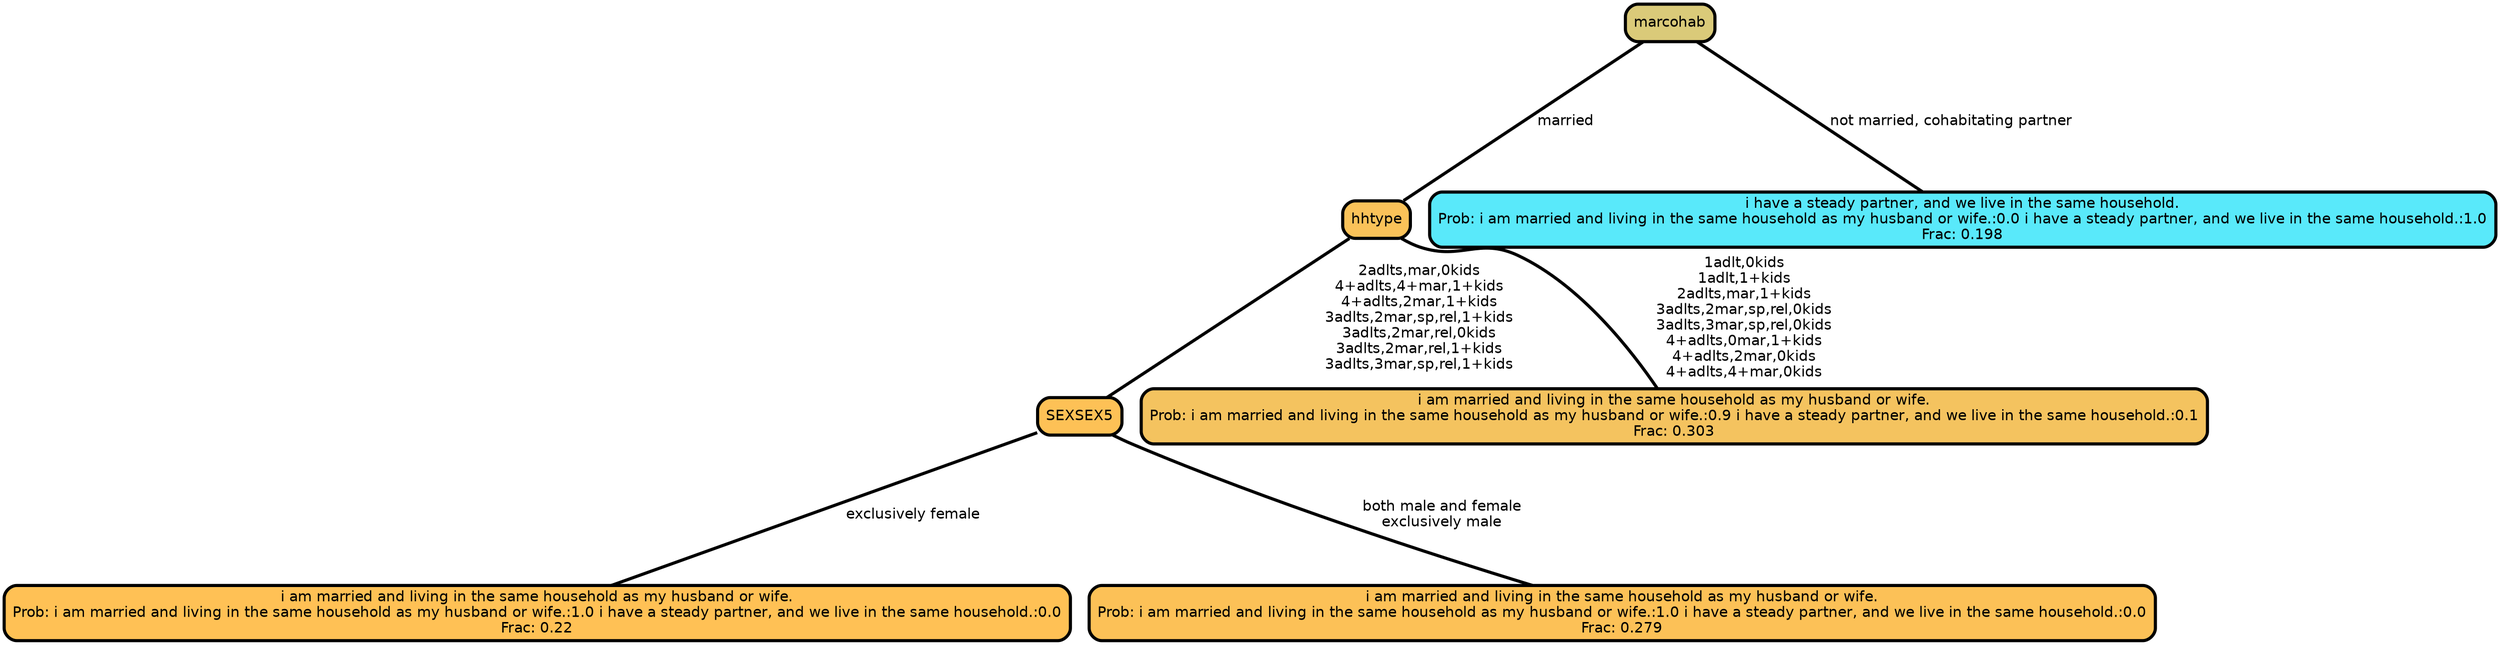 graph Tree {
node [shape=box, style="filled, rounded",color="black",penwidth="3",fontcolor="black",                 fontname=helvetica] ;
graph [ranksep="0 equally", splines=straight,                 bgcolor=transparent, dpi=200] ;
edge [fontname=helvetica, color=black] ;
0 [label="i am married and living in the same household as my husband or wife.
Prob: i am married and living in the same household as my husband or wife.:1.0 i have a steady partner, and we live in the same household.:0.0
Frac: 0.22", fillcolor="#ffc155"] ;
1 [label="SEXSEX5", fillcolor="#fdc156"] ;
2 [label="i am married and living in the same household as my husband or wife.
Prob: i am married and living in the same household as my husband or wife.:1.0 i have a steady partner, and we live in the same household.:0.0
Frac: 0.279", fillcolor="#fcc157"] ;
3 [label="hhtype", fillcolor="#fac259"] ;
4 [label="i am married and living in the same household as my husband or wife.
Prob: i am married and living in the same household as my husband or wife.:0.9 i have a steady partner, and we live in the same household.:0.1
Frac: 0.303", fillcolor="#f4c35f"] ;
5 [label="marcohab", fillcolor="#daca79"] ;
6 [label="i have a steady partner, and we live in the same household.
Prob: i am married and living in the same household as my husband or wife.:0.0 i have a steady partner, and we live in the same household.:1.0
Frac: 0.198", fillcolor="#59e9fa"] ;
1 -- 0 [label=" exclusively female",penwidth=3] ;
1 -- 2 [label=" both male and female\n exclusively male",penwidth=3] ;
3 -- 1 [label=" 2adlts,mar,0kids\n 4+adlts,4+mar,1+kids\n 4+adlts,2mar,1+kids\n 3adlts,2mar,sp,rel,1+kids\n 3adlts,2mar,rel,0kids\n 3adlts,2mar,rel,1+kids\n 3adlts,3mar,sp,rel,1+kids",penwidth=3] ;
3 -- 4 [label=" 1adlt,0kids\n 1adlt,1+kids\n 2adlts,mar,1+kids\n 3adlts,2mar,sp,rel,0kids\n 3adlts,3mar,sp,rel,0kids\n 4+adlts,0mar,1+kids\n 4+adlts,2mar,0kids\n 4+adlts,4+mar,0kids",penwidth=3] ;
5 -- 3 [label=" married",penwidth=3] ;
5 -- 6 [label=" not married, cohabitating partner",penwidth=3] ;
{rank = same;}}